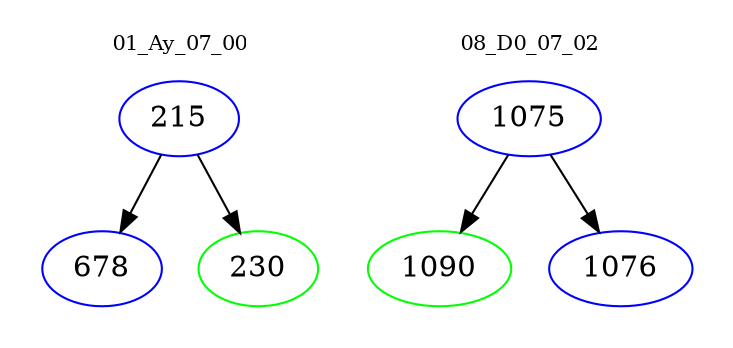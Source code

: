 digraph{
subgraph cluster_0 {
color = white
label = "01_Ay_07_00";
fontsize=10;
T0_215 [label="215", color="blue"]
T0_215 -> T0_678 [color="black"]
T0_678 [label="678", color="blue"]
T0_215 -> T0_230 [color="black"]
T0_230 [label="230", color="green"]
}
subgraph cluster_1 {
color = white
label = "08_D0_07_02";
fontsize=10;
T1_1075 [label="1075", color="blue"]
T1_1075 -> T1_1090 [color="black"]
T1_1090 [label="1090", color="green"]
T1_1075 -> T1_1076 [color="black"]
T1_1076 [label="1076", color="blue"]
}
}
